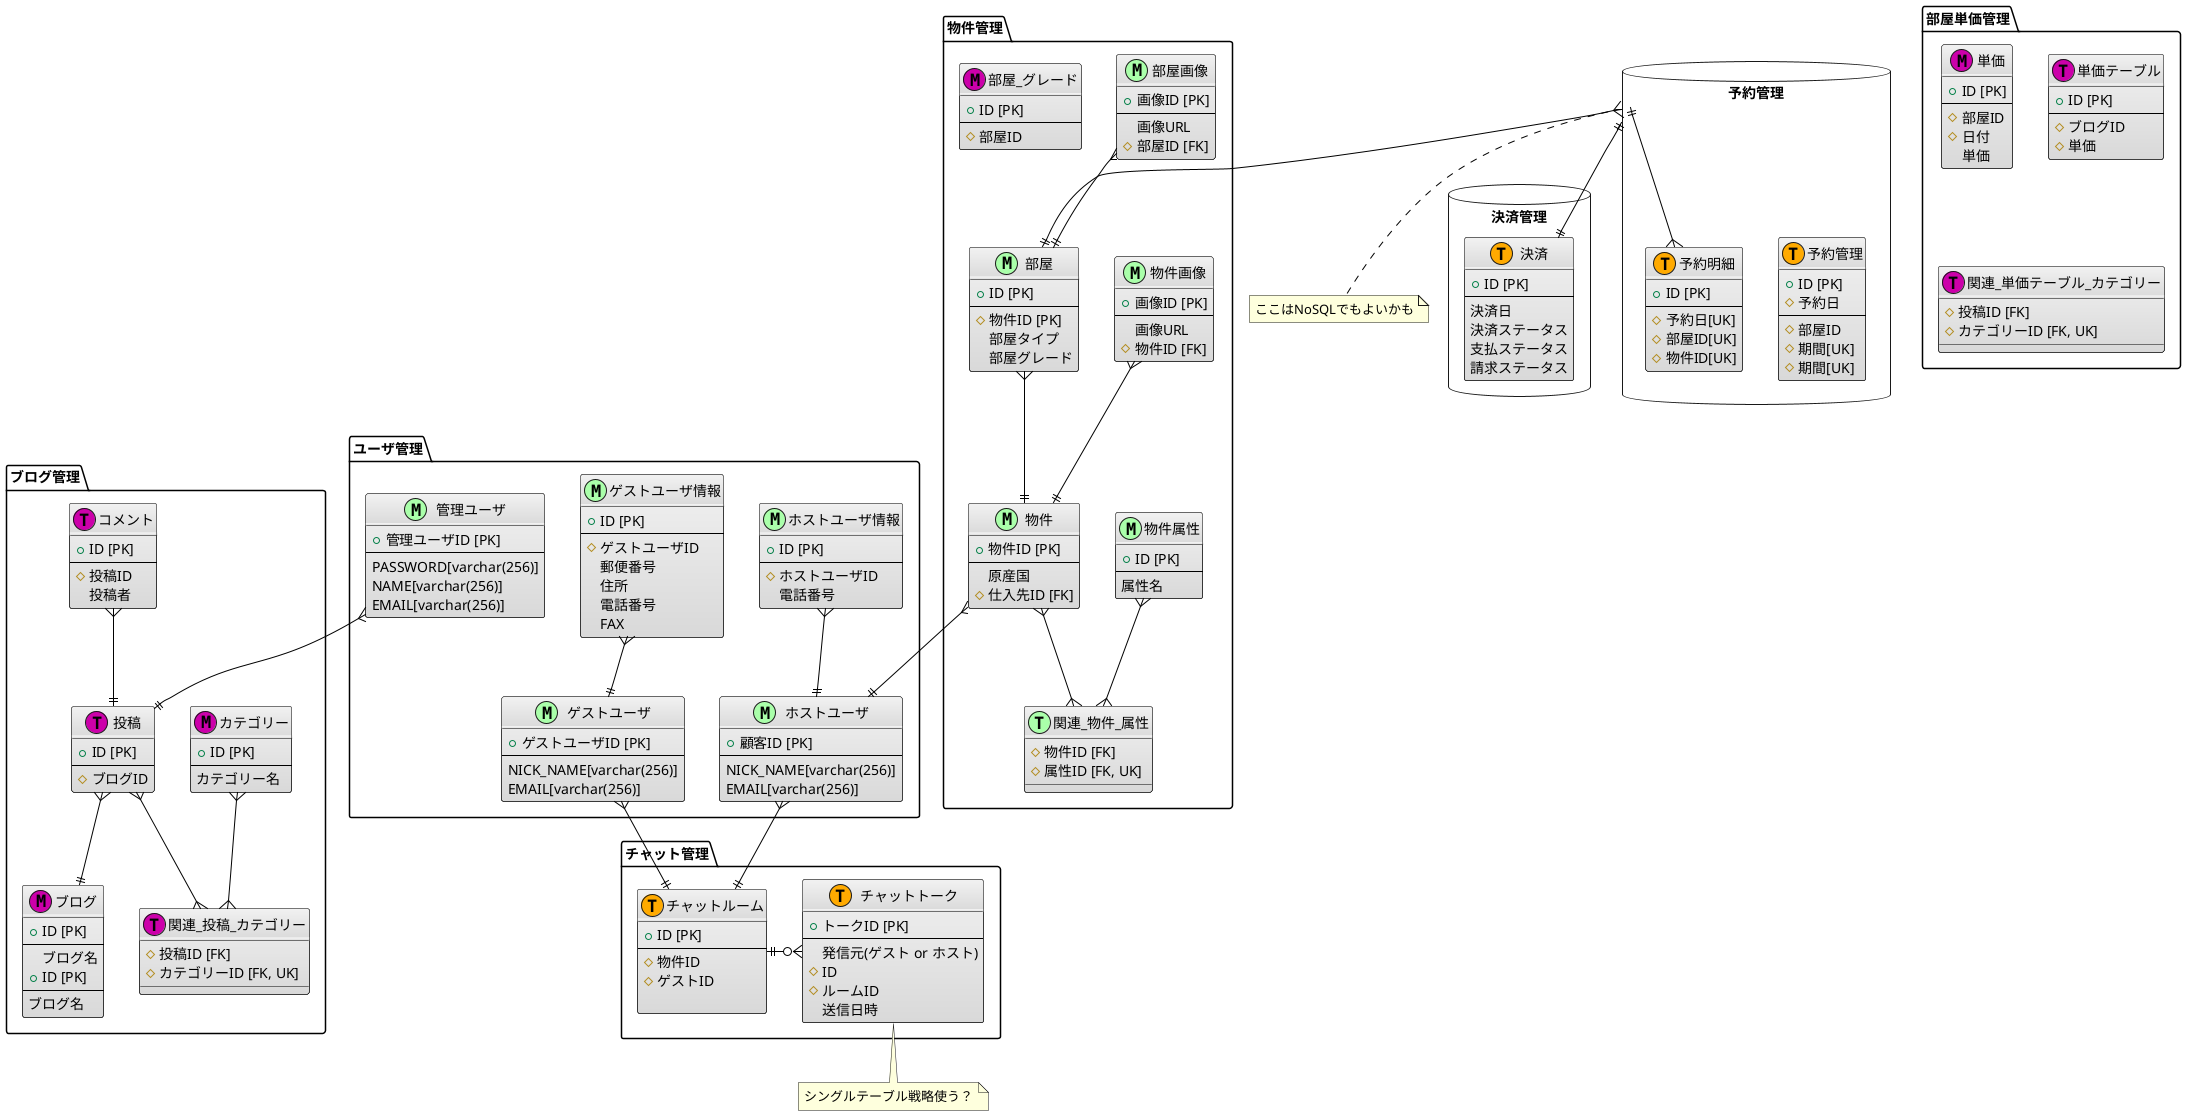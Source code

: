 @startuml

/'
  図の中で目立たせたいエンティティに着色するための
  色の名前（定数）を定義します。
'/
!define MAIN_ENTITY #E2EFDA-C6E0B4
!define MAIN_ENTITY_2 #FCE4D6-F8CBAD

/' 他の色も、用途が分りやすいように名前をつけます。 '/
!define METAL #F2F2F2-D9D9D9
!define MASTER_MARK_COLOR AAFFAA
!define TRANSACTION_MARK_COLOR FFAA00
!define ATODE_MARK_COLOR CC00AA

/'
  デフォルトのスタイルを設定します。
  この場合の指定は class です。entity ではエラーになります。
'/
skinparam class {
    BackgroundColor METAL
    BorderColor Black
    ArrowColor Black
}

package "ユーザ管理" as user_management {
    entity "管理ユーザ" as manager <<M,MASTER_MARK_COLOR>> {
        + 管理ユーザID [PK]
        --
        PASSWORD[varchar(256)]
        NAME[varchar(256)]
        EMAIL[varchar(256)]
    }

    entity "ゲストユーザ" as guest_user <<M,MASTER_MARK_COLOR>> {
        + ゲストユーザID [PK]
        --
        NICK_NAME[varchar(256)]
        EMAIL[varchar(256)]
    }
    entity "ゲストユーザ情報" as guest_information <<M,MASTER_MARK_COLOR>> {
        + ID [PK]
        --
        # ゲストユーザID
        郵便番号
        住所
        電話番号
        FAX
    }
    entity "ホストユーザ" as host <<M,MASTER_MARK_COLOR>> {
        + 顧客ID [PK]
        --
        NICK_NAME[varchar(256)]
        EMAIL[varchar(256)]
    }
    entity "ホストユーザ情報" as host_information <<M,MASTER_MARK_COLOR>> {
        + ID [PK]
        --
        # ホストユーザID
        電話番号
    }
}
guest_information        }-do-||      guest_user
host_information        }-do-||      host


package "ブログ管理" as blog_management {
    entity "ブログ" as blog <<M,MASTER_MARK_COLOR>> {
        + ID [PK]
        --
        ブログ名
    }

    entity "ブログ" as blog <<M,ATODE_MARK_COLOR>> {
        + ID [PK]
        --
        ブログ名
    }

    entity "投稿" as post <<T,ATODE_MARK_COLOR>> {
        + ID [PK]
        --
        # ブログID
    }

    entity "関連_投稿_カテゴリー" as r_post_category <<T,ATODE_MARK_COLOR>> {
        # 投稿ID [FK]
        # カテゴリーID [FK, UK]
    }

    entity "カテゴリー" as blog_category <<M,ATODE_MARK_COLOR>> {
        + ID [PK]
        --
        カテゴリー名
    }

    entity "コメント" as comment <<T,ATODE_MARK_COLOR>> {
        + ID [PK]
        --
        # 投稿ID
        投稿者
    }
}
manager        }-do-||      post
post        }-do-||      blog
post        }-do-{      r_post_category
blog_category  }-do-{      r_post_category
comment        }-do-||      post

package "部屋単価管理" as price_management {
    entity "単価" as price <<M,ATODE_MARK_COLOR>> {
        + ID [PK]
        --
        # 部屋ID
        # 日付
        単価
    }

    entity "単価テーブル" as price_table <<T,ATODE_MARK_COLOR>> {
        + ID [PK]
        --
        # ブログID
        # 単価
    }

    entity "関連_単価テーブル_カテゴリー" as r_post_category <<T,ATODE_MARK_COLOR>> {
        # 投稿ID [FK]
        # カテゴリーID [FK, UK]
    }
}

package "物件管理" as property_management {
    entity "物件" as property <<M,MASTER_MARK_COLOR>> {
        + 物件ID [PK]
        --
        原産国
        # 仕入先ID [FK]
    }

    entity "関連_物件_属性" as r_property_attribute <<T,MASTER_MARK_COLOR>> {
        # 物件ID [FK]
        # 属性ID [FK, UK]
    }

    entity "物件属性" as property_attribute <<M,MASTER_MARK_COLOR>> {
        + ID [PK]
        --
        属性名
    }

    entity "物件画像" as property_image <<M,MASTER_MARK_COLOR>> {
        + 画像ID [PK]
        --
        画像URL
        # 物件ID [FK]
    }

    entity "部屋" as property_room <<M,MASTER_MARK_COLOR>> {
        + ID [PK]
        --
        # 物件ID [PK]
        部屋タイプ
        部屋グレード
    }

    entity "部屋画像" as room_image <<M,MASTER_MARK_COLOR>> {
        + 画像ID [PK]
        --
        画像URL
        # 部屋ID [FK]
    }

    entity "部屋_グレード" as room_grade <<M,ATODE_MARK_COLOR>> {
        + ID [PK]
        --
        # 部屋ID
    }

}
property        }-do-||      host
property        }-do-{      r_property_attribute
property_attribute        }-do-{      r_property_attribute
property_image  }-do-||      property
property_room   }-do-||      property
room_image   }-do-||      property_room


package "チャット管理" as chat_management {
    entity "チャットルーム" as chat_room <<T,TRANSACTION_MARK_COLOR>> {
        + ID [PK]
        --
        # 物件ID
        # ゲストID

    }

    /'
     これはシングルテーブル戦略使う？
    '/
    entity "チャットトーク" as chat_talk <<T,TRANSACTION_MARK_COLOR>> {
        + トークID [PK]
        --
        発信元(ゲスト or ホスト)
        # ID
        # ルームID
        送信日時
    }
}
host    }-do-||     chat_room
guest_user   }-do-||     chat_room
chat_talk        }o-le-||     chat_room
note bottom of chat_talk : シングルテーブル戦略使う？


package "予約管理" as reserve_management<<Database>> {

    entity "予約管理" as reserve_management <<T,TRANSACTION_MARK_COLOR>> {
        + ID [PK]
        # 予約日
        --
        # 部屋ID
        # 期間[UK]
        # 期間[UK]
    }

    entity "予約明細" as reserve <<T,TRANSACTION_MARK_COLOR>> {
        + ID [PK]
        --
        # 予約日[UK]
        # 部屋ID[UK]
        # 物件ID[UK]
    }
}
reserve_management }-do-|| property_room
reserve_management   ||-do-{    reserve
note bottom of reserve_management : ここはNoSQLでもよいかも


package "決済管理" as transaction_management<<Database>> {

    entity "決済" as transaction <<T,TRANSACTION_MARK_COLOR>> {
        + ID [PK]
        --
        決済日
        決済ステータス
        支払ステータス
        請求ステータス
    }
}

reserve_management ||-do-|| transaction


@enduml